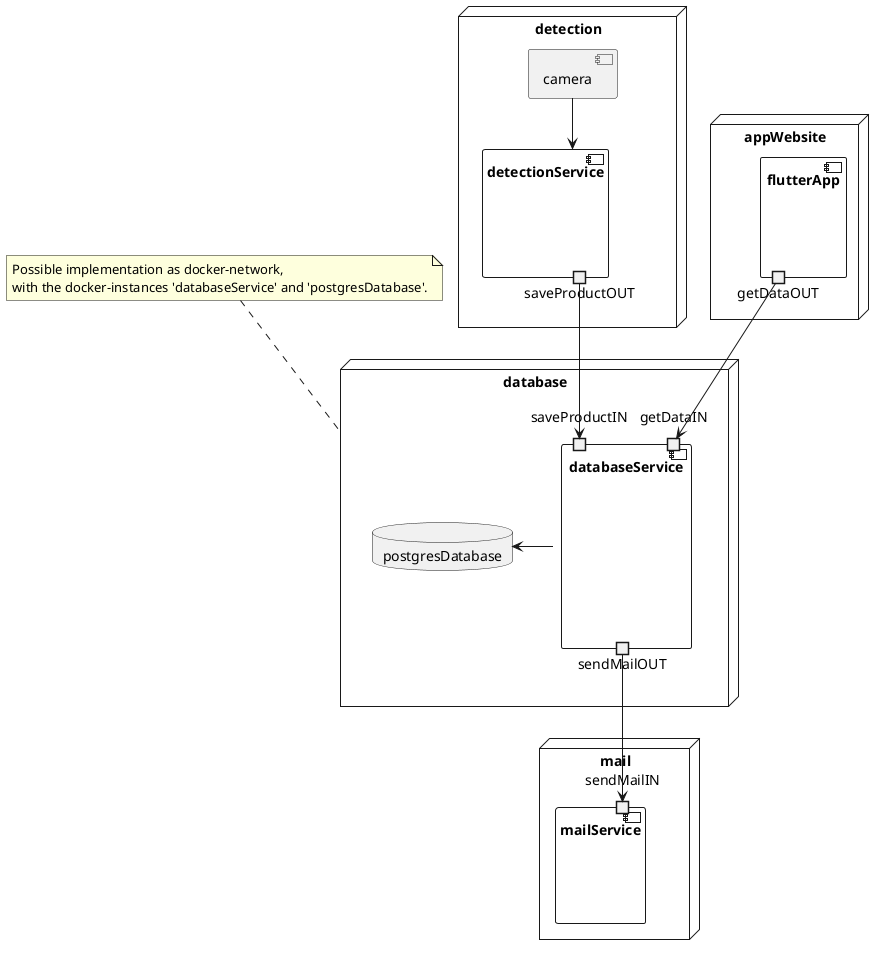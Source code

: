 @startuml

node detection {
    component camera
    component detectionService {
        portout saveProductOUT
    }
}
node database {
    database postgresDatabase
    component databaseService{
        portin saveProductIN
        portin getDataIN
        portout sendMailOUT
    }
}
node mail {
    component mailService{
        portin sendMailIN
    }
}
node appWebsite {
    component flutterApp {
        portout getDataOUT
    }
}

camera -down-> detectionService
saveProductOUT -down-> saveProductIN
getDataOUT -down-> getDataIN
sendMailOUT -down-> sendMailIN
databaseService -left-> postgresDatabase

note top of database: Possible implementation as docker-network, \nwith the docker-instances 'databaseService' and 'postgresDatabase'.

@enduml